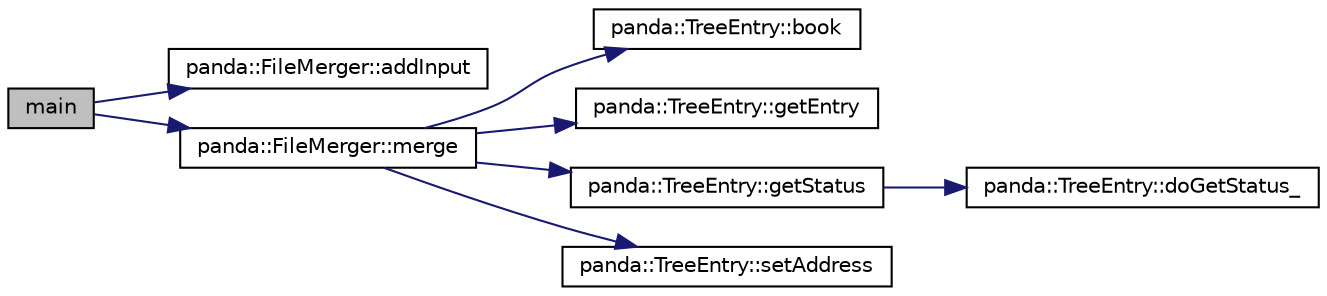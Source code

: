 digraph G
{
  edge [fontname="Helvetica",fontsize="10",labelfontname="Helvetica",labelfontsize="10"];
  node [fontname="Helvetica",fontsize="10",shape=record];
  rankdir=LR;
  Node1 [label="main",height=0.2,width=0.4,color="black", fillcolor="grey75", style="filled" fontcolor="black"];
  Node1 -> Node2 [color="midnightblue",fontsize="10",style="solid"];
  Node2 [label="panda::FileMerger::addInput",height=0.2,width=0.4,color="black", fillcolor="white", style="filled",URL="$classpanda_1_1FileMerger.html#a6725e20df5ca4795d030bfb7e274d1c0",tooltip="Add input paths."];
  Node1 -> Node3 [color="midnightblue",fontsize="10",style="solid"];
  Node3 [label="panda::FileMerger::merge",height=0.2,width=0.4,color="black", fillcolor="white", style="filled",URL="$classpanda_1_1FileMerger.html#a13a672d0fef3317ce4335d6a56f4229b",tooltip="Run the merger."];
  Node3 -> Node4 [color="midnightblue",fontsize="10",style="solid"];
  Node4 [label="panda::TreeEntry::book",height=0.2,width=0.4,color="black", fillcolor="white", style="filled",URL="$classpanda_1_1TreeEntry.html#a2ad0cb0f4cdaca3292274a6c94f5ae2f",tooltip="Book new branches bound to this object on the tree."];
  Node3 -> Node5 [color="midnightblue",fontsize="10",style="solid"];
  Node5 [label="panda::TreeEntry::getEntry",height=0.2,width=0.4,color="black", fillcolor="white", style="filled",URL="$classpanda_1_1TreeEntry.html#a6ac8a1bad151367648aedd366011172d",tooltip="Read an entry from an input tree."];
  Node3 -> Node6 [color="midnightblue",fontsize="10",style="solid"];
  Node6 [label="panda::TreeEntry::getStatus",height=0.2,width=0.4,color="black", fillcolor="white", style="filled",URL="$classpanda_1_1TreeEntry.html#a3be7000fca4d0dd356488643aaa752dd",tooltip="Get status of branches in the tree."];
  Node6 -> Node7 [color="midnightblue",fontsize="10",style="solid"];
  Node7 [label="panda::TreeEntry::doGetStatus_",height=0.2,width=0.4,color="black", fillcolor="white", style="filled",URL="$classpanda_1_1TreeEntry.html#a649d4a6f2719b68d54c6a7505f5f3105"];
  Node3 -> Node8 [color="midnightblue",fontsize="10",style="solid"];
  Node8 [label="panda::TreeEntry::setAddress",height=0.2,width=0.4,color="black", fillcolor="white", style="filled",URL="$classpanda_1_1TreeEntry.html#a693015be3e9d7c6daffe056798150455",tooltip="Bind the tree branches to the elements of this object."];
}
